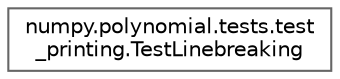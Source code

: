 digraph "Graphical Class Hierarchy"
{
 // LATEX_PDF_SIZE
  bgcolor="transparent";
  edge [fontname=Helvetica,fontsize=10,labelfontname=Helvetica,labelfontsize=10];
  node [fontname=Helvetica,fontsize=10,shape=box,height=0.2,width=0.4];
  rankdir="LR";
  Node0 [id="Node000000",label="numpy.polynomial.tests.test\l_printing.TestLinebreaking",height=0.2,width=0.4,color="grey40", fillcolor="white", style="filled",URL="$d9/d10/classnumpy_1_1polynomial_1_1tests_1_1test__printing_1_1TestLinebreaking.html",tooltip=" "];
}
